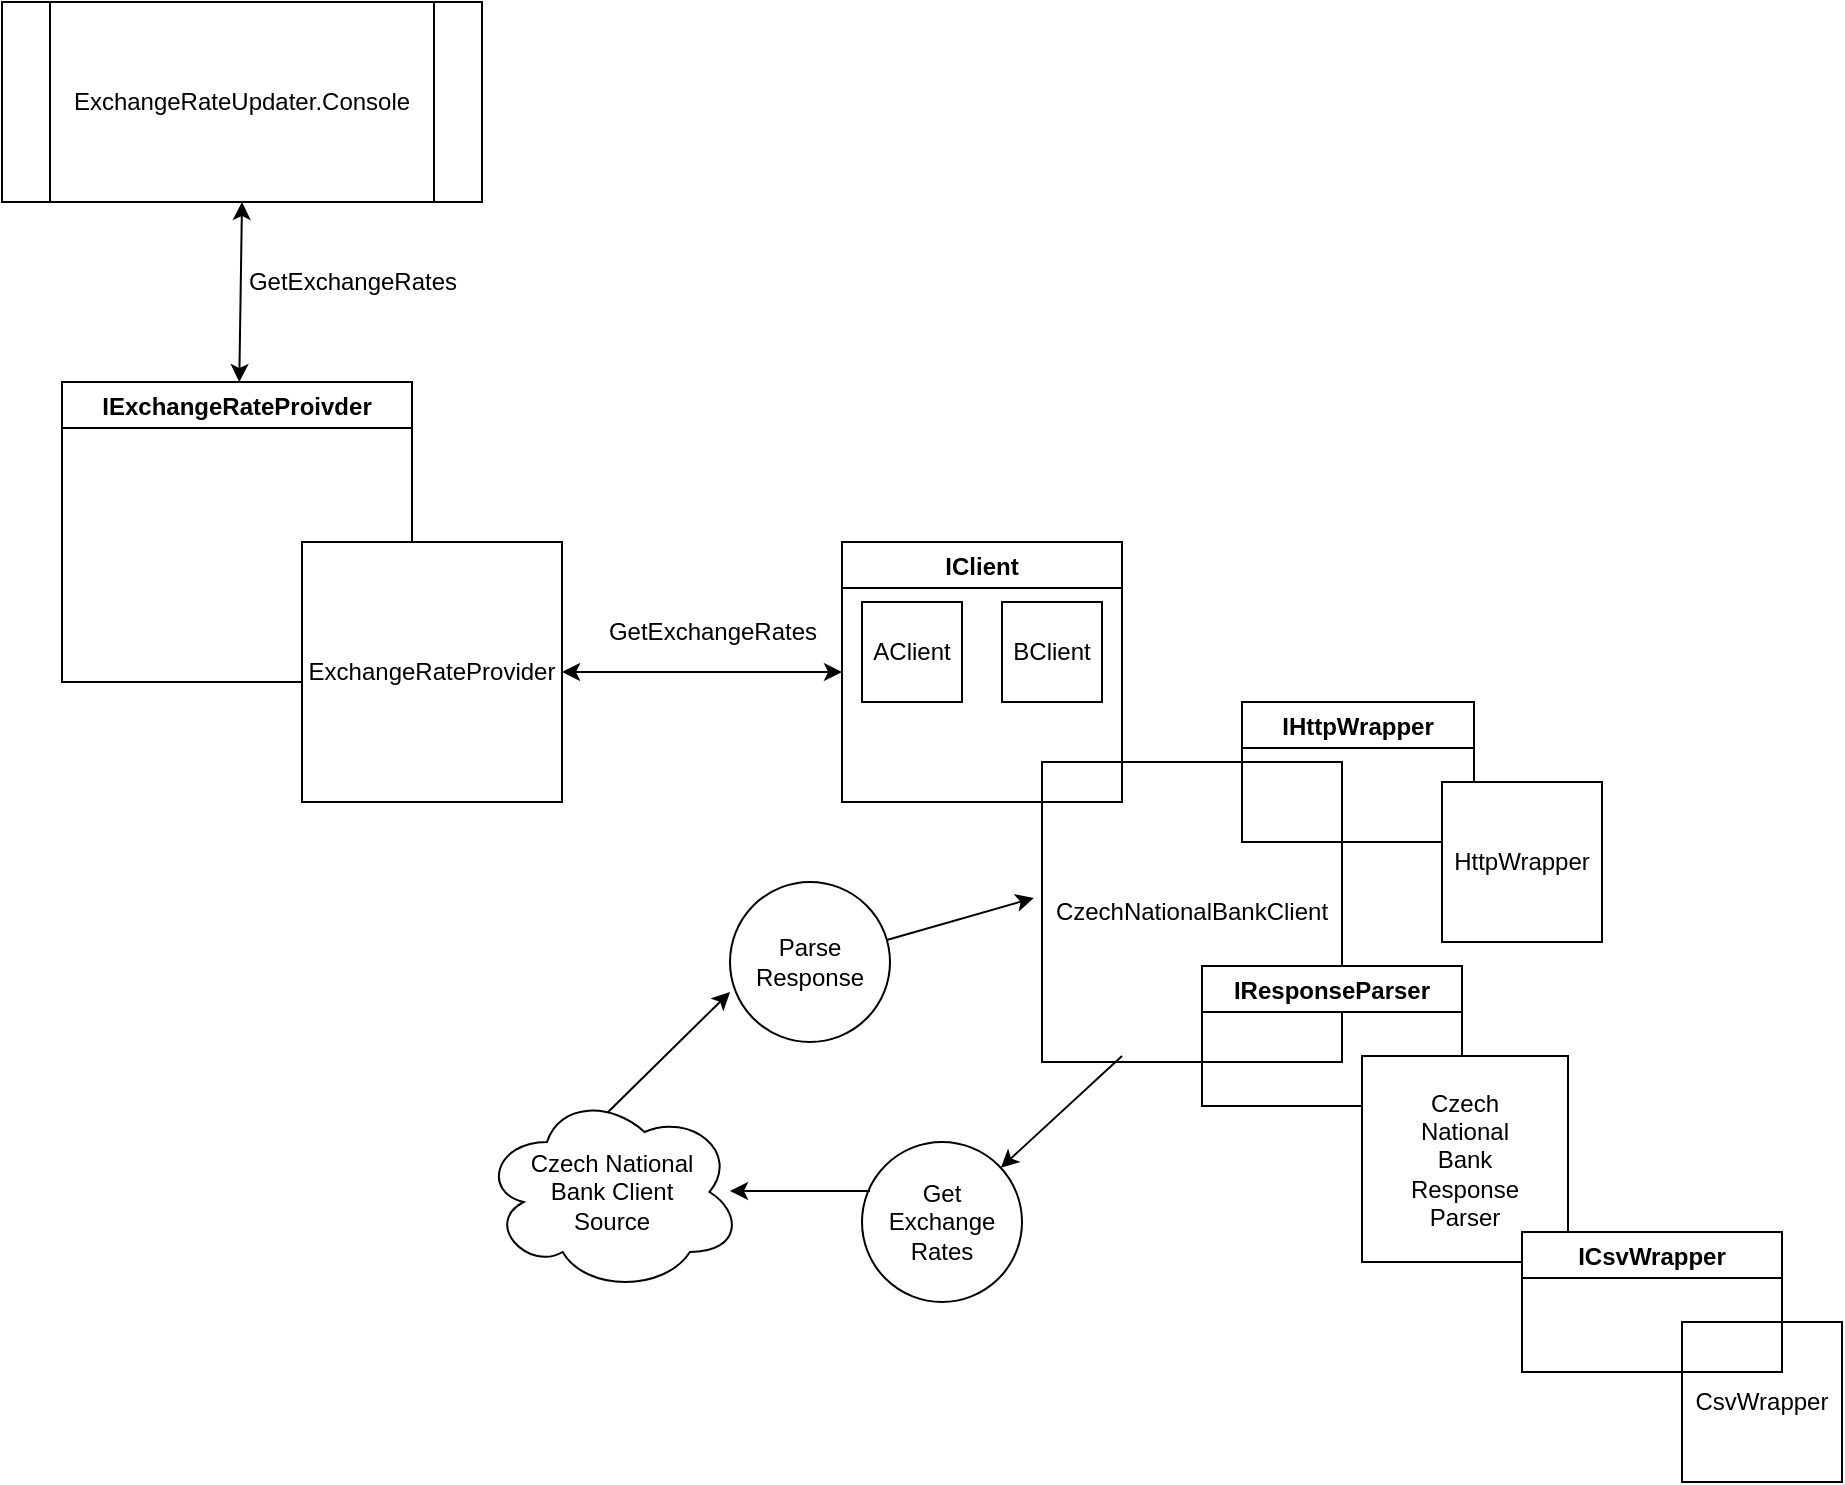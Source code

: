 <mxfile version="20.4.0" type="device"><diagram id="uw_iPLhp-af0SxGDg2N5" name="Page-1"><mxGraphModel dx="1422" dy="734" grid="1" gridSize="10" guides="1" tooltips="1" connect="1" arrows="1" fold="1" page="1" pageScale="1" pageWidth="1169" pageHeight="827" math="0" shadow="0"><root><mxCell id="0"/><mxCell id="1" parent="0"/><mxCell id="ndjUo2w6Izzn-O_L7-Su-1" value="ExchangeRateUpdater.Console" style="shape=process;whiteSpace=wrap;html=1;backgroundOutline=1;" vertex="1" parent="1"><mxGeometry x="50" y="40" width="240" height="100" as="geometry"/></mxCell><mxCell id="ndjUo2w6Izzn-O_L7-Su-2" value="IExchangeRateProivder" style="swimlane;" vertex="1" parent="1"><mxGeometry x="80" y="230" width="175" height="150" as="geometry"/></mxCell><mxCell id="ndjUo2w6Izzn-O_L7-Su-3" value="" style="endArrow=classic;startArrow=classic;html=1;rounded=0;entryX=0.5;entryY=1;entryDx=0;entryDy=0;" edge="1" parent="1" source="ndjUo2w6Izzn-O_L7-Su-2" target="ndjUo2w6Izzn-O_L7-Su-1"><mxGeometry width="50" height="50" relative="1" as="geometry"><mxPoint x="390" y="240" as="sourcePoint"/><mxPoint x="440" y="190" as="targetPoint"/></mxGeometry></mxCell><mxCell id="ndjUo2w6Izzn-O_L7-Su-4" value="GetExchangeRates" style="text;html=1;align=center;verticalAlign=middle;resizable=0;points=[];autosize=1;strokeColor=none;fillColor=none;" vertex="1" parent="1"><mxGeometry x="160" y="165" width="130" height="30" as="geometry"/></mxCell><mxCell id="ndjUo2w6Izzn-O_L7-Su-5" value="ExchangeRateProvider" style="whiteSpace=wrap;html=1;aspect=fixed;" vertex="1" parent="1"><mxGeometry x="200" y="310" width="130" height="130" as="geometry"/></mxCell><mxCell id="ndjUo2w6Izzn-O_L7-Su-7" value="" style="endArrow=classic;startArrow=classic;html=1;rounded=0;exitX=1;exitY=0.5;exitDx=0;exitDy=0;entryX=0;entryY=0.5;entryDx=0;entryDy=0;" edge="1" parent="1" source="ndjUo2w6Izzn-O_L7-Su-5" target="ndjUo2w6Izzn-O_L7-Su-6"><mxGeometry width="50" height="50" relative="1" as="geometry"><mxPoint x="390" y="240" as="sourcePoint"/><mxPoint x="420" y="375" as="targetPoint"/></mxGeometry></mxCell><mxCell id="ndjUo2w6Izzn-O_L7-Su-8" value="GetExchangeRates" style="text;html=1;align=center;verticalAlign=middle;resizable=0;points=[];autosize=1;strokeColor=none;fillColor=none;" vertex="1" parent="1"><mxGeometry x="340" y="340" width="130" height="30" as="geometry"/></mxCell><mxCell id="ndjUo2w6Izzn-O_L7-Su-9" value="CzechNationalBankClient" style="whiteSpace=wrap;html=1;aspect=fixed;" vertex="1" parent="1"><mxGeometry x="570" y="420" width="150" height="150" as="geometry"/></mxCell><mxCell id="ndjUo2w6Izzn-O_L7-Su-6" value="IClient" style="swimlane;" vertex="1" parent="1"><mxGeometry x="470" y="310" width="140" height="130" as="geometry"/></mxCell><mxCell id="ndjUo2w6Izzn-O_L7-Su-13" value="AClient" style="whiteSpace=wrap;html=1;aspect=fixed;" vertex="1" parent="ndjUo2w6Izzn-O_L7-Su-6"><mxGeometry x="10" y="30" width="50" height="50" as="geometry"/></mxCell><mxCell id="ndjUo2w6Izzn-O_L7-Su-10" value="BClient" style="whiteSpace=wrap;html=1;aspect=fixed;" vertex="1" parent="ndjUo2w6Izzn-O_L7-Su-6"><mxGeometry x="80" y="30" width="50" height="50" as="geometry"/></mxCell><mxCell id="ndjUo2w6Izzn-O_L7-Su-14" value="Get&lt;br&gt;Exchange&lt;br&gt;Rates" style="ellipse;whiteSpace=wrap;html=1;aspect=fixed;" vertex="1" parent="1"><mxGeometry x="480" y="610" width="80" height="80" as="geometry"/></mxCell><mxCell id="ndjUo2w6Izzn-O_L7-Su-16" value="Czech National&lt;br&gt;Bank Client&lt;br&gt;Source" style="ellipse;shape=cloud;whiteSpace=wrap;html=1;" vertex="1" parent="1"><mxGeometry x="290" y="585" width="130" height="100" as="geometry"/></mxCell><mxCell id="ndjUo2w6Izzn-O_L7-Su-18" value="IHttpWrapper" style="swimlane;" vertex="1" parent="1"><mxGeometry x="670" y="390" width="116" height="70" as="geometry"/></mxCell><mxCell id="ndjUo2w6Izzn-O_L7-Su-24" value="IResponseParser" style="swimlane;" vertex="1" parent="1"><mxGeometry x="650" y="522" width="130" height="70" as="geometry"/></mxCell><mxCell id="ndjUo2w6Izzn-O_L7-Su-25" value="Czech&lt;br&gt;National&lt;br&gt;Bank&lt;br&gt;Response&lt;br&gt;Parser" style="whiteSpace=wrap;html=1;aspect=fixed;" vertex="1" parent="1"><mxGeometry x="730" y="567" width="103" height="103" as="geometry"/></mxCell><mxCell id="ndjUo2w6Izzn-O_L7-Su-20" value="HttpWrapper" style="whiteSpace=wrap;html=1;aspect=fixed;" vertex="1" parent="1"><mxGeometry x="770" y="430" width="80" height="80" as="geometry"/></mxCell><mxCell id="ndjUo2w6Izzn-O_L7-Su-26" value="Parse&lt;br&gt;Response" style="ellipse;whiteSpace=wrap;html=1;aspect=fixed;" vertex="1" parent="1"><mxGeometry x="414" y="480" width="80" height="80" as="geometry"/></mxCell><mxCell id="ndjUo2w6Izzn-O_L7-Su-27" value="" style="endArrow=classic;html=1;rounded=0;entryX=-0.027;entryY=0.453;entryDx=0;entryDy=0;entryPerimeter=0;" edge="1" parent="1" source="ndjUo2w6Izzn-O_L7-Su-26" target="ndjUo2w6Izzn-O_L7-Su-9"><mxGeometry width="50" height="50" relative="1" as="geometry"><mxPoint x="370" y="550" as="sourcePoint"/><mxPoint x="420" y="505" as="targetPoint"/></mxGeometry></mxCell><mxCell id="ndjUo2w6Izzn-O_L7-Su-29" value="&lt;span style=&quot;color: rgba(0, 0, 0, 0); font-family: monospace; font-size: 0px; text-align: start;&quot;&gt;%3CmxGraphModel%3E%3Croot%3E%3CmxCell%20id%3D%220%22%2F%3E%3CmxCell%20id%3D%221%22%20parent%3D%220%22%2F%3E%3CmxCell%20id%3D%222%22%20value%3D%22Parse%26lt%3Bbr%26gt%3BResponse%22%20style%3D%22ellipse%3BwhiteSpace%3Dwrap%3Bhtml%3D1%3Baspect%3Dfixed%3B%22%20vertex%3D%221%22%20parent%3D%221%22%3E%3CmxGeometry%20x%3D%22290%22%20y%3D%22510%22%20width%3D%2280%22%20height%3D%2280%22%20as%3D%22geometry%22%2F%3E%3C%2FmxCell%3E%3C%2Froot%3E%3C%2FmxGraphModel%3E&lt;/span&gt;" style="text;html=1;align=center;verticalAlign=middle;resizable=0;points=[];autosize=1;strokeColor=none;fillColor=none;" vertex="1" parent="1"><mxGeometry x="90" y="655" width="20" height="30" as="geometry"/></mxCell><mxCell id="ndjUo2w6Izzn-O_L7-Su-31" value="CsvWrapper" style="whiteSpace=wrap;html=1;aspect=fixed;" vertex="1" parent="1"><mxGeometry x="890" y="700" width="80" height="80" as="geometry"/></mxCell><mxCell id="ndjUo2w6Izzn-O_L7-Su-32" value="ICsvWrapper" style="swimlane;" vertex="1" parent="1"><mxGeometry x="810" y="655" width="130" height="70" as="geometry"/></mxCell><mxCell id="ndjUo2w6Izzn-O_L7-Su-34" value="" style="endArrow=classic;html=1;rounded=0;" edge="1" parent="1" target="ndjUo2w6Izzn-O_L7-Su-14"><mxGeometry width="50" height="50" relative="1" as="geometry"><mxPoint x="610" y="567" as="sourcePoint"/><mxPoint x="540" y="627" as="targetPoint"/></mxGeometry></mxCell><mxCell id="ndjUo2w6Izzn-O_L7-Su-35" value="" style="endArrow=classic;html=1;rounded=0;" edge="1" parent="1"><mxGeometry width="50" height="50" relative="1" as="geometry"><mxPoint x="484" y="634.5" as="sourcePoint"/><mxPoint x="414" y="634.5" as="targetPoint"/><Array as="points"><mxPoint x="444" y="634.5"/></Array></mxGeometry></mxCell><mxCell id="ndjUo2w6Izzn-O_L7-Su-36" value="" style="endArrow=classic;html=1;rounded=0;exitX=0.485;exitY=0.1;exitDx=0;exitDy=0;exitPerimeter=0;" edge="1" parent="1" source="ndjUo2w6Izzn-O_L7-Su-16"><mxGeometry width="50" height="50" relative="1" as="geometry"><mxPoint x="364" y="585" as="sourcePoint"/><mxPoint x="414" y="535" as="targetPoint"/></mxGeometry></mxCell></root></mxGraphModel></diagram></mxfile>